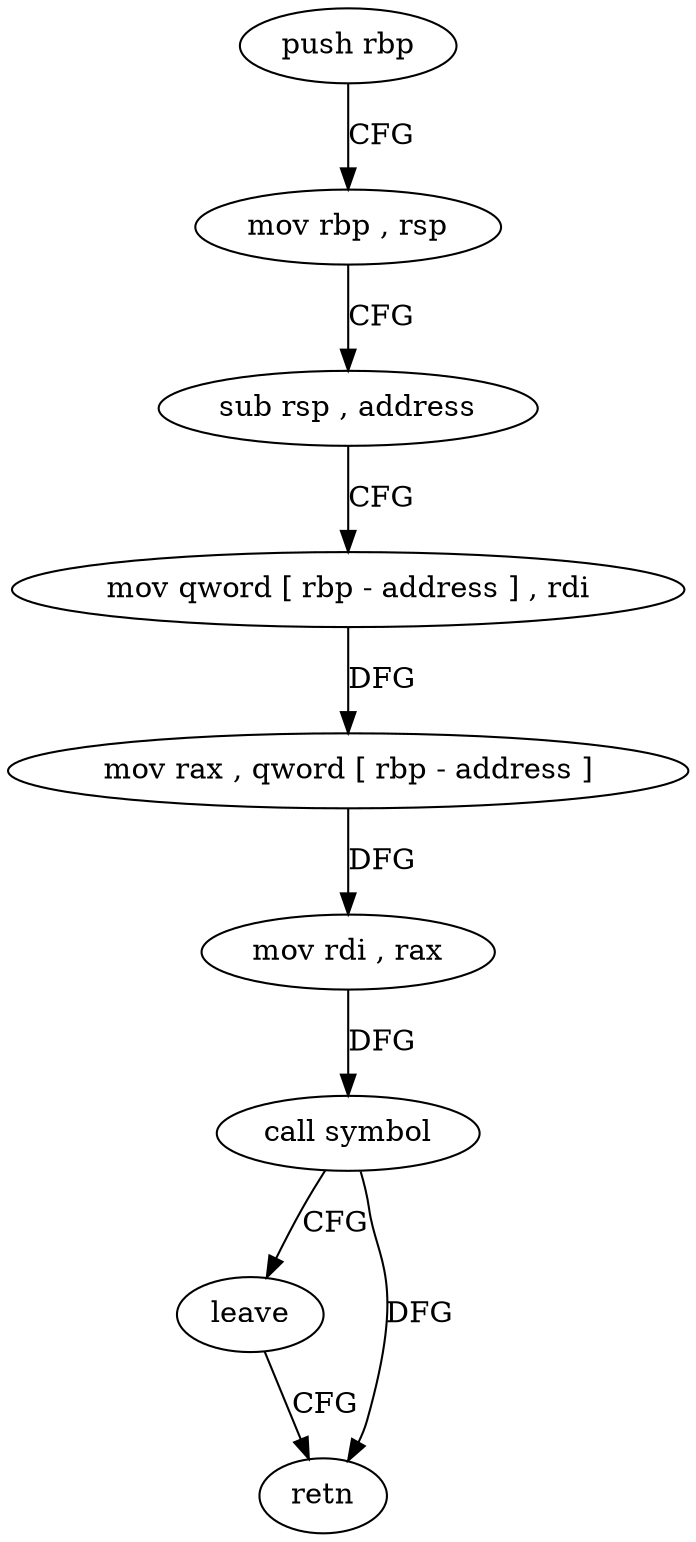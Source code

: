 digraph "func" {
"4496160" [label = "push rbp" ]
"4496161" [label = "mov rbp , rsp" ]
"4496164" [label = "sub rsp , address" ]
"4496168" [label = "mov qword [ rbp - address ] , rdi" ]
"4496172" [label = "mov rax , qword [ rbp - address ]" ]
"4496176" [label = "mov rdi , rax" ]
"4496179" [label = "call symbol" ]
"4496184" [label = "leave" ]
"4496185" [label = "retn" ]
"4496160" -> "4496161" [ label = "CFG" ]
"4496161" -> "4496164" [ label = "CFG" ]
"4496164" -> "4496168" [ label = "CFG" ]
"4496168" -> "4496172" [ label = "DFG" ]
"4496172" -> "4496176" [ label = "DFG" ]
"4496176" -> "4496179" [ label = "DFG" ]
"4496179" -> "4496184" [ label = "CFG" ]
"4496179" -> "4496185" [ label = "DFG" ]
"4496184" -> "4496185" [ label = "CFG" ]
}
